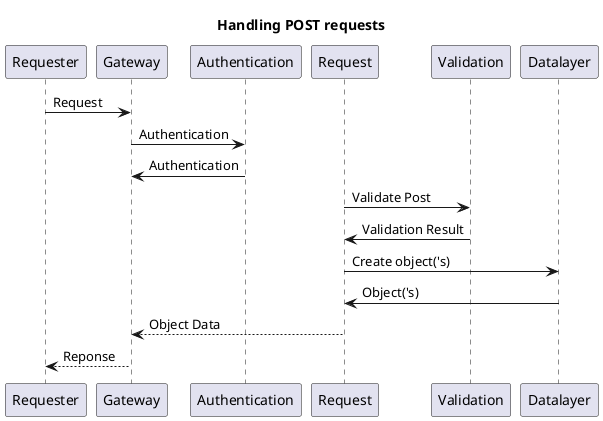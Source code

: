 @startuml
title: Handling POST requests
Requester -> Gateway: Request
Gateway -> Authentication  : Authentication
Authentication -> Gateway  : Authentication
Request -> Validation : Validate Post
Validation -> Request : Validation Result
Request -> Datalayer : Create object('s)
Datalayer -> Request : Object('s)
Request --> Gateway: Object Data
Gateway --> Requester: Reponse
@enduml